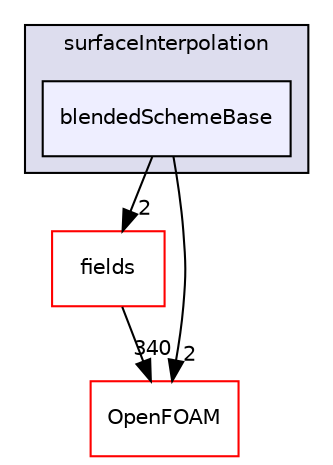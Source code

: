 digraph "src/finiteVolume/interpolation/surfaceInterpolation/blendedSchemeBase" {
  bgcolor=transparent;
  compound=true
  node [ fontsize="10", fontname="Helvetica"];
  edge [ labelfontsize="10", labelfontname="Helvetica"];
  subgraph clusterdir_4df5f063103ed43a92094c50d9ef5fe1 {
    graph [ bgcolor="#ddddee", pencolor="black", label="surfaceInterpolation" fontname="Helvetica", fontsize="10", URL="dir_4df5f063103ed43a92094c50d9ef5fe1.html"]
  dir_12a067b830ecef67be6217f1ffe5344c [shape=box, label="blendedSchemeBase", style="filled", fillcolor="#eeeeff", pencolor="black", URL="dir_12a067b830ecef67be6217f1ffe5344c.html"];
  }
  dir_25ab4a83a983f7bb7a38b7f63bb141b7 [shape=box label="fields" color="red" URL="dir_25ab4a83a983f7bb7a38b7f63bb141b7.html"];
  dir_c5473ff19b20e6ec4dfe5c310b3778a8 [shape=box label="OpenFOAM" color="red" URL="dir_c5473ff19b20e6ec4dfe5c310b3778a8.html"];
  dir_25ab4a83a983f7bb7a38b7f63bb141b7->dir_c5473ff19b20e6ec4dfe5c310b3778a8 [headlabel="340", labeldistance=1.5 headhref="dir_000931_001950.html"];
  dir_12a067b830ecef67be6217f1ffe5344c->dir_25ab4a83a983f7bb7a38b7f63bb141b7 [headlabel="2", labeldistance=1.5 headhref="dir_001179_000931.html"];
  dir_12a067b830ecef67be6217f1ffe5344c->dir_c5473ff19b20e6ec4dfe5c310b3778a8 [headlabel="2", labeldistance=1.5 headhref="dir_001179_001950.html"];
}
